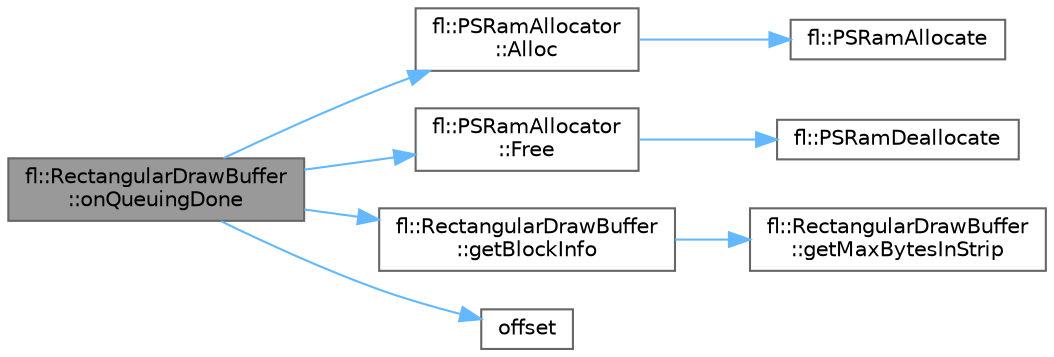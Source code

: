 digraph "fl::RectangularDrawBuffer::onQueuingDone"
{
 // INTERACTIVE_SVG=YES
 // LATEX_PDF_SIZE
  bgcolor="transparent";
  edge [fontname=Helvetica,fontsize=10,labelfontname=Helvetica,labelfontsize=10];
  node [fontname=Helvetica,fontsize=10,shape=box,height=0.2,width=0.4];
  rankdir="LR";
  Node1 [id="Node000001",label="fl::RectangularDrawBuffer\l::onQueuingDone",height=0.2,width=0.4,color="gray40", fillcolor="grey60", style="filled", fontcolor="black",tooltip=" "];
  Node1 -> Node2 [id="edge1_Node000001_Node000002",color="steelblue1",style="solid",tooltip=" "];
  Node2 [id="Node000002",label="fl::PSRamAllocator\l::Alloc",height=0.2,width=0.4,color="grey40", fillcolor="white", style="filled",URL="$d8/d2b/classfl_1_1_p_s_ram_allocator_a0b4612abc43177540cd62d50d88f537d.html#a0b4612abc43177540cd62d50d88f537d",tooltip=" "];
  Node2 -> Node3 [id="edge2_Node000002_Node000003",color="steelblue1",style="solid",tooltip=" "];
  Node3 [id="Node000003",label="fl::PSRamAllocate",height=0.2,width=0.4,color="grey40", fillcolor="white", style="filled",URL="$d4/d36/namespacefl_a089a2f21a67e7f0dfa65f111a45d4b6d.html#a089a2f21a67e7f0dfa65f111a45d4b6d",tooltip=" "];
  Node1 -> Node4 [id="edge3_Node000001_Node000004",color="steelblue1",style="solid",tooltip=" "];
  Node4 [id="Node000004",label="fl::PSRamAllocator\l::Free",height=0.2,width=0.4,color="grey40", fillcolor="white", style="filled",URL="$d8/d2b/classfl_1_1_p_s_ram_allocator_aa490cf21dead05d3f4f8bfebc3fcf5ae.html#aa490cf21dead05d3f4f8bfebc3fcf5ae",tooltip=" "];
  Node4 -> Node5 [id="edge4_Node000004_Node000005",color="steelblue1",style="solid",tooltip=" "];
  Node5 [id="Node000005",label="fl::PSRamDeallocate",height=0.2,width=0.4,color="grey40", fillcolor="white", style="filled",URL="$d4/d36/namespacefl_a927c08fb5d28927acc0e318fabf79985.html#a927c08fb5d28927acc0e318fabf79985",tooltip=" "];
  Node1 -> Node6 [id="edge5_Node000001_Node000006",color="steelblue1",style="solid",tooltip=" "];
  Node6 [id="Node000006",label="fl::RectangularDrawBuffer\l::getBlockInfo",height=0.2,width=0.4,color="grey40", fillcolor="white", style="filled",URL="$de/d10/classfl_1_1_rectangular_draw_buffer_a106bb52955940f3087ecf12131090458.html#a106bb52955940f3087ecf12131090458",tooltip=" "];
  Node6 -> Node7 [id="edge6_Node000006_Node000007",color="steelblue1",style="solid",tooltip=" "];
  Node7 [id="Node000007",label="fl::RectangularDrawBuffer\l::getMaxBytesInStrip",height=0.2,width=0.4,color="grey40", fillcolor="white", style="filled",URL="$de/d10/classfl_1_1_rectangular_draw_buffer_a87f728161573a58fb2bef6c684281bc8.html#a87f728161573a58fb2bef6c684281bc8",tooltip=" "];
  Node1 -> Node8 [id="edge7_Node000001_Node000008",color="steelblue1",style="solid",tooltip=" "];
  Node8 [id="Node000008",label="offset",height=0.2,width=0.4,color="grey40", fillcolor="white", style="filled",URL="$d6/daf/direct_8h_a0b3fd115c40d6ac683a810a572fc6104.html#a0b3fd115c40d6ac683a810a572fc6104",tooltip=" "];
}
